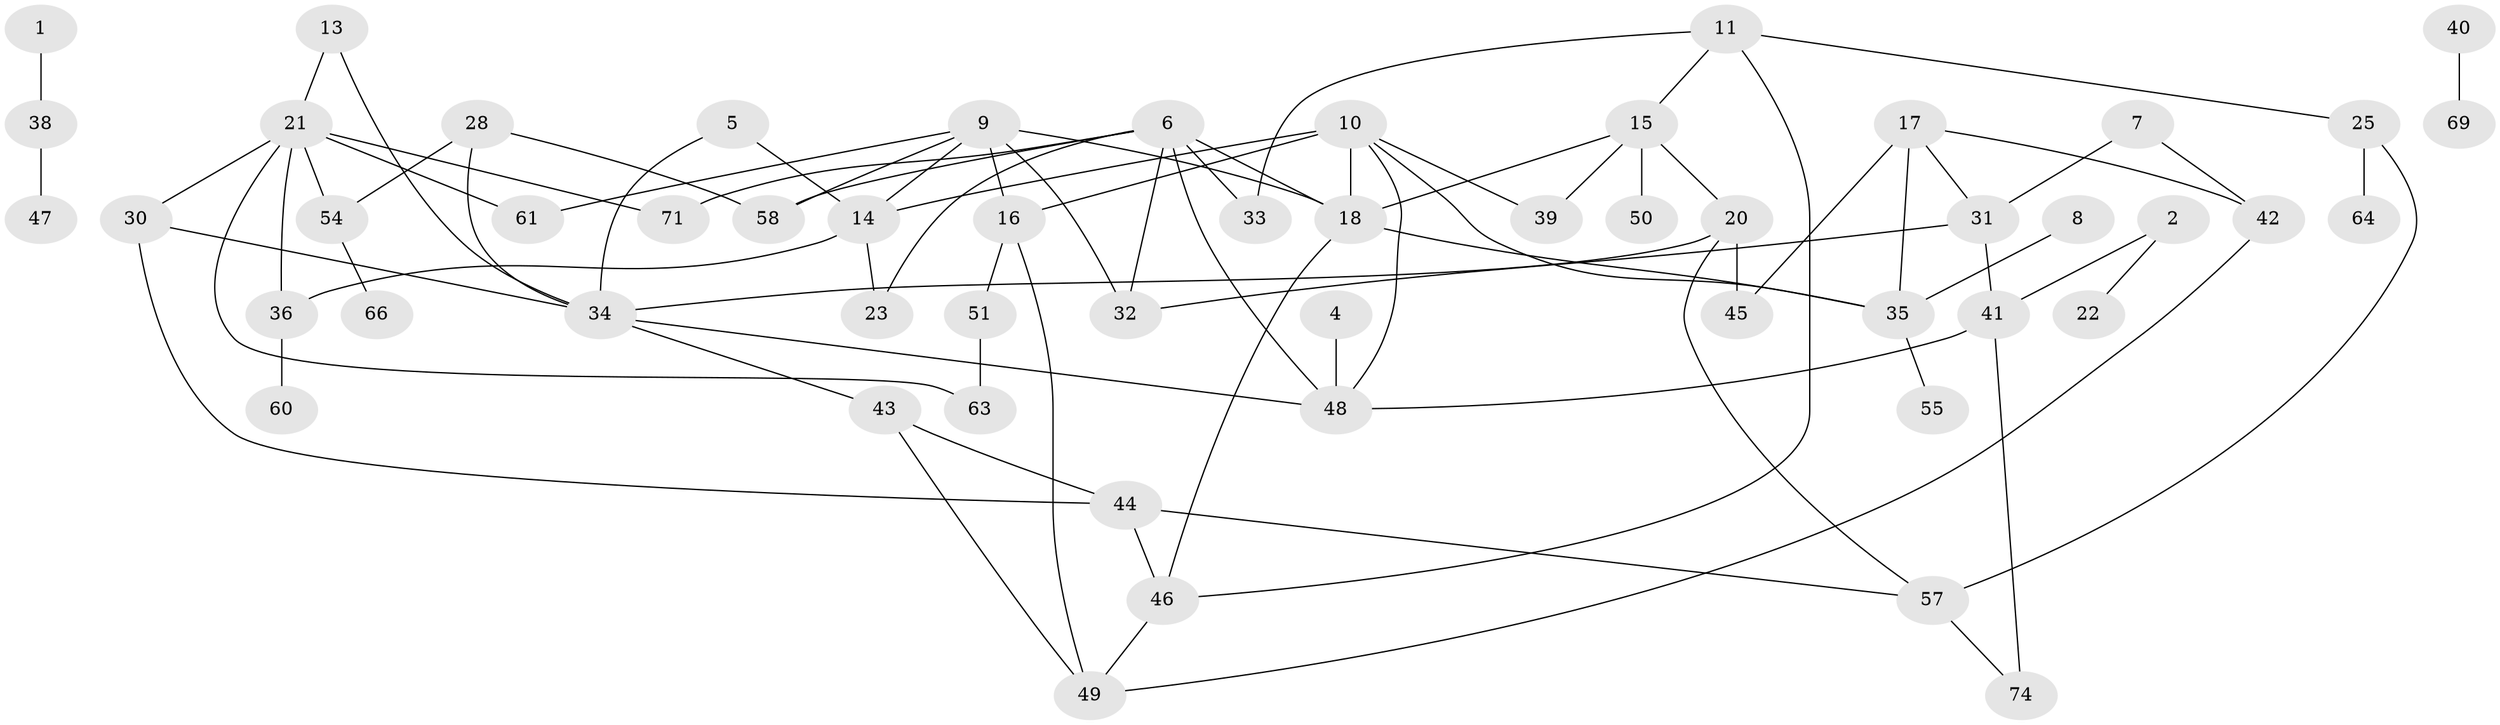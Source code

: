 // original degree distribution, {1: 0.22602739726027396, 2: 0.273972602739726, 0: 0.1232876712328767, 5: 0.0684931506849315, 4: 0.0958904109589041, 3: 0.19863013698630136, 6: 0.0136986301369863}
// Generated by graph-tools (version 1.1) at 2025/33/03/09/25 02:33:42]
// undirected, 55 vertices, 83 edges
graph export_dot {
graph [start="1"]
  node [color=gray90,style=filled];
  1;
  2;
  4;
  5;
  6;
  7;
  8;
  9;
  10;
  11;
  13;
  14;
  15;
  16;
  17;
  18;
  20;
  21;
  22;
  23;
  25;
  28;
  30;
  31;
  32;
  33;
  34;
  35;
  36;
  38;
  39;
  40;
  41;
  42;
  43;
  44;
  45;
  46;
  47;
  48;
  49;
  50;
  51;
  54;
  55;
  57;
  58;
  60;
  61;
  63;
  64;
  66;
  69;
  71;
  74;
  1 -- 38 [weight=1.0];
  2 -- 22 [weight=1.0];
  2 -- 41 [weight=1.0];
  4 -- 48 [weight=1.0];
  5 -- 14 [weight=1.0];
  5 -- 34 [weight=1.0];
  6 -- 18 [weight=2.0];
  6 -- 23 [weight=1.0];
  6 -- 32 [weight=1.0];
  6 -- 33 [weight=1.0];
  6 -- 48 [weight=1.0];
  6 -- 58 [weight=1.0];
  6 -- 71 [weight=1.0];
  7 -- 31 [weight=1.0];
  7 -- 42 [weight=1.0];
  8 -- 35 [weight=2.0];
  9 -- 14 [weight=1.0];
  9 -- 16 [weight=1.0];
  9 -- 18 [weight=1.0];
  9 -- 32 [weight=1.0];
  9 -- 58 [weight=1.0];
  9 -- 61 [weight=1.0];
  10 -- 14 [weight=1.0];
  10 -- 16 [weight=1.0];
  10 -- 18 [weight=3.0];
  10 -- 35 [weight=1.0];
  10 -- 39 [weight=2.0];
  10 -- 48 [weight=1.0];
  11 -- 15 [weight=1.0];
  11 -- 25 [weight=1.0];
  11 -- 33 [weight=1.0];
  11 -- 46 [weight=1.0];
  13 -- 21 [weight=1.0];
  13 -- 34 [weight=1.0];
  14 -- 23 [weight=1.0];
  14 -- 36 [weight=1.0];
  15 -- 18 [weight=1.0];
  15 -- 20 [weight=1.0];
  15 -- 39 [weight=1.0];
  15 -- 50 [weight=1.0];
  16 -- 49 [weight=1.0];
  16 -- 51 [weight=1.0];
  17 -- 31 [weight=1.0];
  17 -- 35 [weight=1.0];
  17 -- 42 [weight=1.0];
  17 -- 45 [weight=2.0];
  18 -- 35 [weight=2.0];
  18 -- 46 [weight=1.0];
  20 -- 34 [weight=1.0];
  20 -- 45 [weight=1.0];
  20 -- 57 [weight=1.0];
  21 -- 30 [weight=1.0];
  21 -- 36 [weight=2.0];
  21 -- 54 [weight=1.0];
  21 -- 61 [weight=1.0];
  21 -- 63 [weight=1.0];
  21 -- 71 [weight=1.0];
  25 -- 57 [weight=1.0];
  25 -- 64 [weight=1.0];
  28 -- 34 [weight=1.0];
  28 -- 54 [weight=1.0];
  28 -- 58 [weight=1.0];
  30 -- 34 [weight=1.0];
  30 -- 44 [weight=1.0];
  31 -- 32 [weight=1.0];
  31 -- 41 [weight=1.0];
  34 -- 43 [weight=1.0];
  34 -- 48 [weight=1.0];
  35 -- 55 [weight=1.0];
  36 -- 60 [weight=2.0];
  38 -- 47 [weight=1.0];
  40 -- 69 [weight=1.0];
  41 -- 48 [weight=1.0];
  41 -- 74 [weight=1.0];
  42 -- 49 [weight=1.0];
  43 -- 44 [weight=1.0];
  43 -- 49 [weight=1.0];
  44 -- 46 [weight=1.0];
  44 -- 57 [weight=2.0];
  46 -- 49 [weight=1.0];
  51 -- 63 [weight=1.0];
  54 -- 66 [weight=1.0];
  57 -- 74 [weight=1.0];
}
